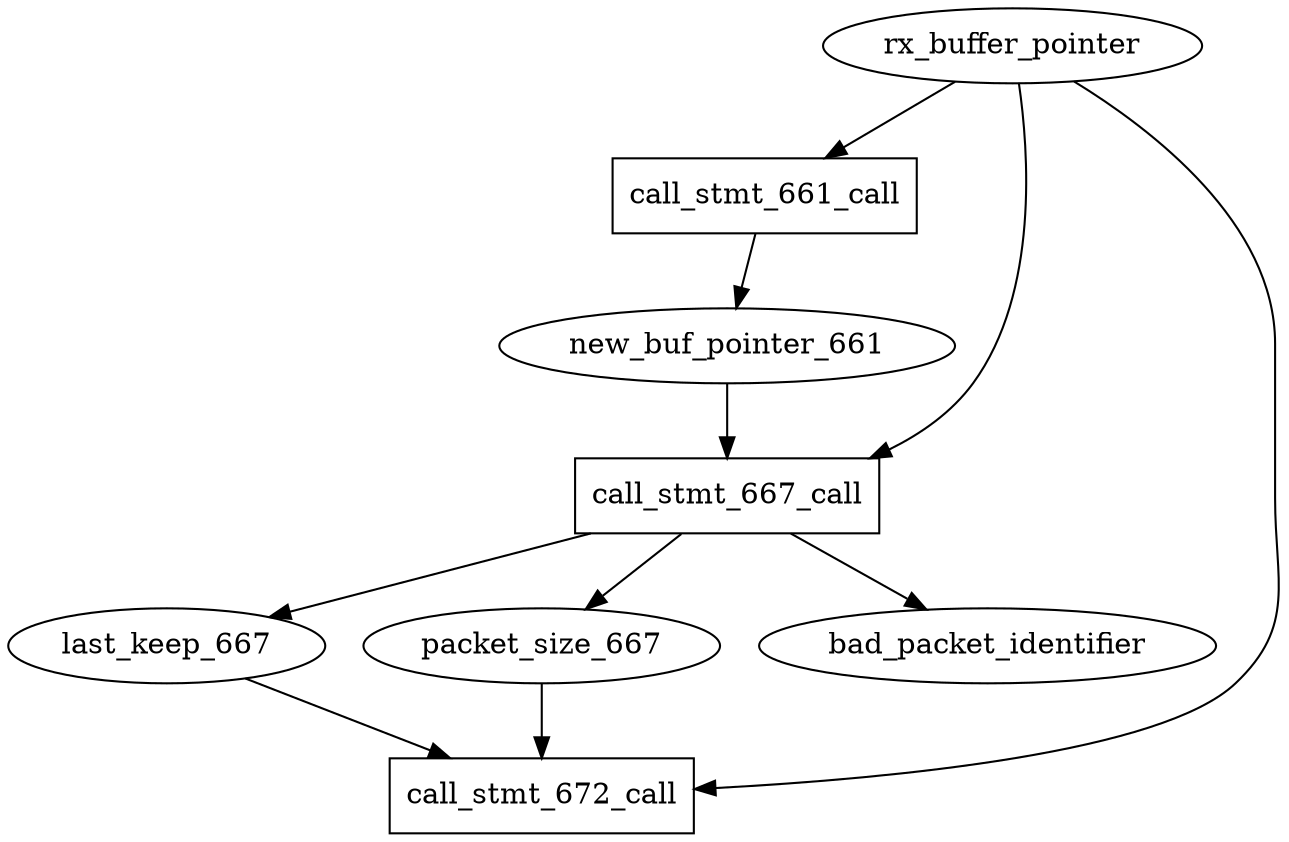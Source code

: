 digraph data_path {
  last_keep_667 [shape=ellipse];
  new_buf_pointer_661 [shape=ellipse];
  packet_size_667 [shape=ellipse];
  call_stmt_661_call [shape=rectangle];
rx_buffer_pointer  -> call_stmt_661_call;
call_stmt_661_call -> new_buf_pointer_661;
  call_stmt_667_call [shape=rectangle];
rx_buffer_pointer  -> call_stmt_667_call;
new_buf_pointer_661  -> call_stmt_667_call;
call_stmt_667_call -> packet_size_667;
call_stmt_667_call -> bad_packet_identifier;
call_stmt_667_call -> last_keep_667;
  call_stmt_672_call [shape=rectangle];
rx_buffer_pointer  -> call_stmt_672_call;
packet_size_667  -> call_stmt_672_call;
last_keep_667  -> call_stmt_672_call;
}
